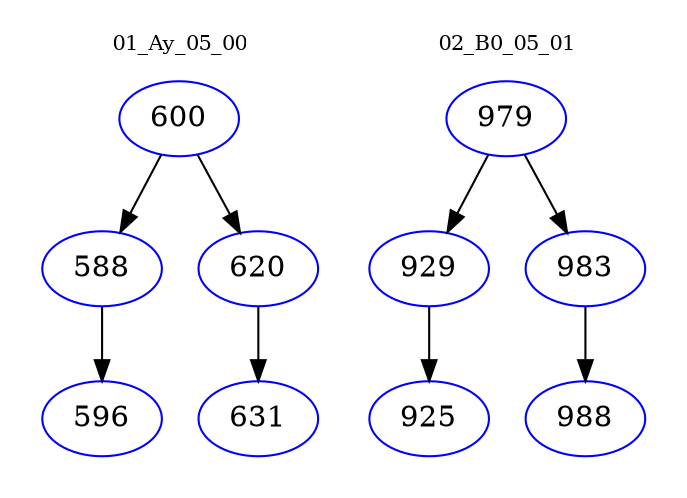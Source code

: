 digraph{
subgraph cluster_0 {
color = white
label = "01_Ay_05_00";
fontsize=10;
T0_600 [label="600", color="blue"]
T0_600 -> T0_588 [color="black"]
T0_588 [label="588", color="blue"]
T0_588 -> T0_596 [color="black"]
T0_596 [label="596", color="blue"]
T0_600 -> T0_620 [color="black"]
T0_620 [label="620", color="blue"]
T0_620 -> T0_631 [color="black"]
T0_631 [label="631", color="blue"]
}
subgraph cluster_1 {
color = white
label = "02_B0_05_01";
fontsize=10;
T1_979 [label="979", color="blue"]
T1_979 -> T1_929 [color="black"]
T1_929 [label="929", color="blue"]
T1_929 -> T1_925 [color="black"]
T1_925 [label="925", color="blue"]
T1_979 -> T1_983 [color="black"]
T1_983 [label="983", color="blue"]
T1_983 -> T1_988 [color="black"]
T1_988 [label="988", color="blue"]
}
}
